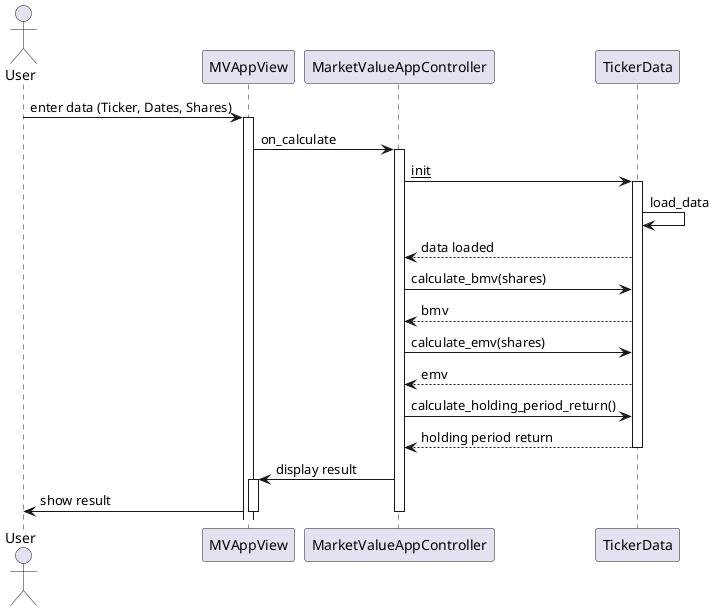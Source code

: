 @startuml
actor User
participant "MVAppView" as View
participant "MarketValueAppController" as Controller
participant "TickerData" as Model

User -> View : enter data (Ticker, Dates, Shares)
activate View
View -> Controller : on_calculate
activate Controller
Controller -> Model : __init__
activate Model
Model -> Model : load_data
Model --> Controller : data loaded
Controller -> Model : calculate_bmv(shares)
Model --> Controller : bmv
Controller -> Model : calculate_emv(shares)
Model --> Controller : emv
Controller -> Model : calculate_holding_period_return()
Model --> Controller : holding period return
deactivate Model
Controller -> View : display result
activate View
View -> User : show result
deactivate View
deactivate Controller
@enduml
